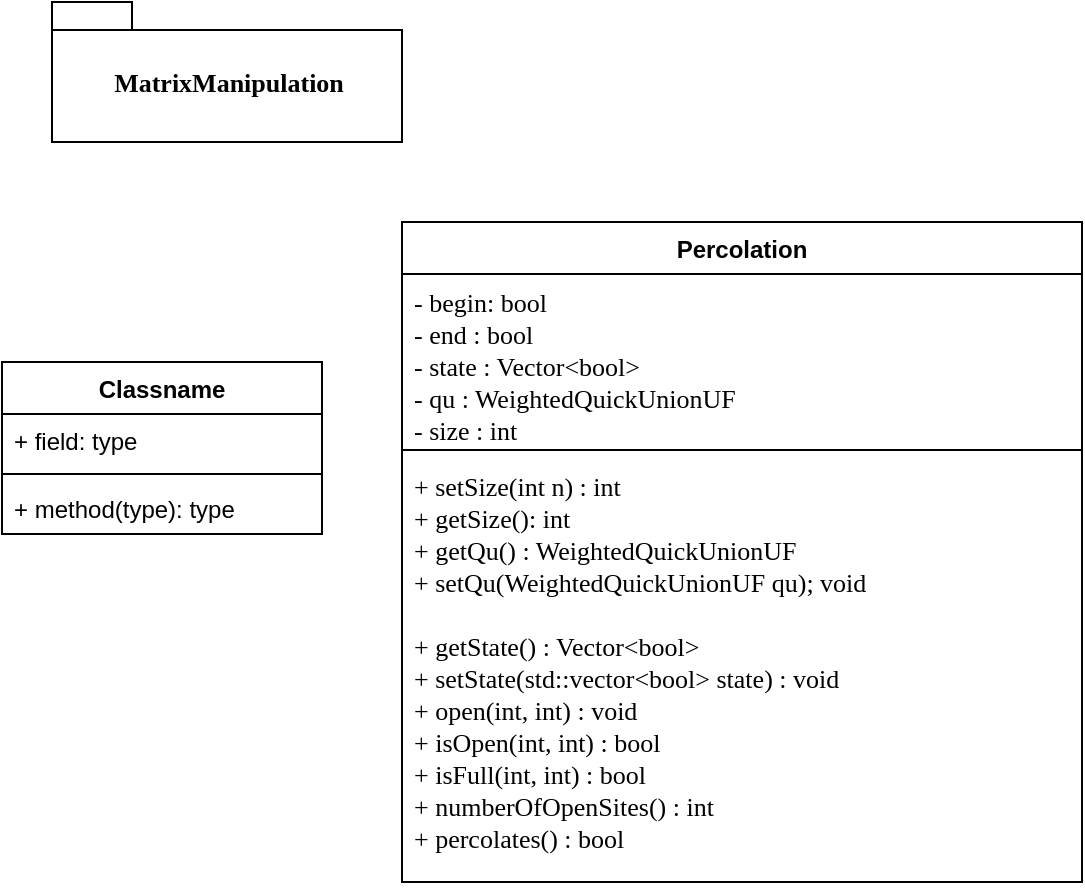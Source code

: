 <mxfile version="18.0.3" type="github">
  <diagram id="e-AhScZhy8xBjRuxg0bS" name="Page-1">
    <mxGraphModel dx="1038" dy="571" grid="1" gridSize="10" guides="1" tooltips="1" connect="1" arrows="1" fold="1" page="1" pageScale="1" pageWidth="827" pageHeight="1169" math="0" shadow="0">
      <root>
        <mxCell id="0" />
        <mxCell id="1" parent="0" />
        <mxCell id="YMJT6hf8rE6V5UJdb0HS-1" value="Percolation&#xa;" style="swimlane;fontStyle=1;align=center;verticalAlign=top;childLayout=stackLayout;horizontal=1;startSize=26;horizontalStack=0;resizeParent=1;resizeParentMax=0;resizeLast=0;collapsible=1;marginBottom=0;" vertex="1" parent="1">
          <mxGeometry x="230" y="170" width="340" height="330" as="geometry">
            <mxRectangle x="130" y="120" width="100" height="26" as="alternateBounds" />
          </mxGeometry>
        </mxCell>
        <mxCell id="YMJT6hf8rE6V5UJdb0HS-2" value="- begin: bool  &#xa;- end : bool &#xa;- state : Vector&lt;bool&gt;&#xa;- qu : WeightedQuickUnionUF&#xa;- size : int " style="text;strokeColor=none;fillColor=none;align=left;verticalAlign=top;spacingLeft=4;spacingRight=4;overflow=hidden;rotatable=0;points=[[0,0.5],[1,0.5]];portConstraint=eastwest;fontFamily=Verdana;fontSize=13;" vertex="1" parent="YMJT6hf8rE6V5UJdb0HS-1">
          <mxGeometry y="26" width="340" height="84" as="geometry" />
        </mxCell>
        <mxCell id="YMJT6hf8rE6V5UJdb0HS-3" value="" style="line;strokeWidth=1;fillColor=none;align=left;verticalAlign=middle;spacingTop=-1;spacingLeft=3;spacingRight=3;rotatable=0;labelPosition=right;points=[];portConstraint=eastwest;" vertex="1" parent="YMJT6hf8rE6V5UJdb0HS-1">
          <mxGeometry y="110" width="340" height="8" as="geometry" />
        </mxCell>
        <mxCell id="YMJT6hf8rE6V5UJdb0HS-4" value="+ setSize(int n) : int &#xa;+ getSize(): int&#xa;+ getQu() : WeightedQuickUnionUF&#xa;+ setQu(WeightedQuickUnionUF qu); void &#xa;&#xa;+ getState() : Vector&lt;bool&gt;&#xa;+ setState(std::vector&lt;bool&gt; state) : void &#xa;+ open(int, int) : void &#xa;+ isOpen(int, int) : bool &#xa;+ isFull(int, int) : bool &#xa;+ numberOfOpenSites() : int &#xa;+ percolates() : bool " style="text;strokeColor=none;fillColor=none;align=left;verticalAlign=top;spacingLeft=4;spacingRight=4;overflow=hidden;rotatable=0;points=[[0,0.5],[1,0.5]];portConstraint=eastwest;fontSize=13;fontFamily=Verdana;" vertex="1" parent="YMJT6hf8rE6V5UJdb0HS-1">
          <mxGeometry y="118" width="340" height="212" as="geometry" />
        </mxCell>
        <mxCell id="YMJT6hf8rE6V5UJdb0HS-5" value="Classname" style="swimlane;fontStyle=1;align=center;verticalAlign=top;childLayout=stackLayout;horizontal=1;startSize=26;horizontalStack=0;resizeParent=1;resizeParentMax=0;resizeLast=0;collapsible=1;marginBottom=0;" vertex="1" parent="1">
          <mxGeometry x="30" y="240" width="160" height="86" as="geometry" />
        </mxCell>
        <mxCell id="YMJT6hf8rE6V5UJdb0HS-6" value="+ field: type" style="text;strokeColor=none;fillColor=none;align=left;verticalAlign=top;spacingLeft=4;spacingRight=4;overflow=hidden;rotatable=0;points=[[0,0.5],[1,0.5]];portConstraint=eastwest;" vertex="1" parent="YMJT6hf8rE6V5UJdb0HS-5">
          <mxGeometry y="26" width="160" height="26" as="geometry" />
        </mxCell>
        <mxCell id="YMJT6hf8rE6V5UJdb0HS-7" value="" style="line;strokeWidth=1;fillColor=none;align=left;verticalAlign=middle;spacingTop=-1;spacingLeft=3;spacingRight=3;rotatable=0;labelPosition=right;points=[];portConstraint=eastwest;" vertex="1" parent="YMJT6hf8rE6V5UJdb0HS-5">
          <mxGeometry y="52" width="160" height="8" as="geometry" />
        </mxCell>
        <mxCell id="YMJT6hf8rE6V5UJdb0HS-8" value="+ method(type): type" style="text;strokeColor=none;fillColor=none;align=left;verticalAlign=top;spacingLeft=4;spacingRight=4;overflow=hidden;rotatable=0;points=[[0,0.5],[1,0.5]];portConstraint=eastwest;" vertex="1" parent="YMJT6hf8rE6V5UJdb0HS-5">
          <mxGeometry y="60" width="160" height="26" as="geometry" />
        </mxCell>
        <mxCell id="YMJT6hf8rE6V5UJdb0HS-9" value="MatrixManipulation" style="shape=folder;fontStyle=1;spacingTop=10;tabWidth=40;tabHeight=14;tabPosition=left;html=1;fontFamily=Verdana;fontSize=13;" vertex="1" parent="1">
          <mxGeometry x="55" y="60" width="175" height="70" as="geometry" />
        </mxCell>
      </root>
    </mxGraphModel>
  </diagram>
</mxfile>
